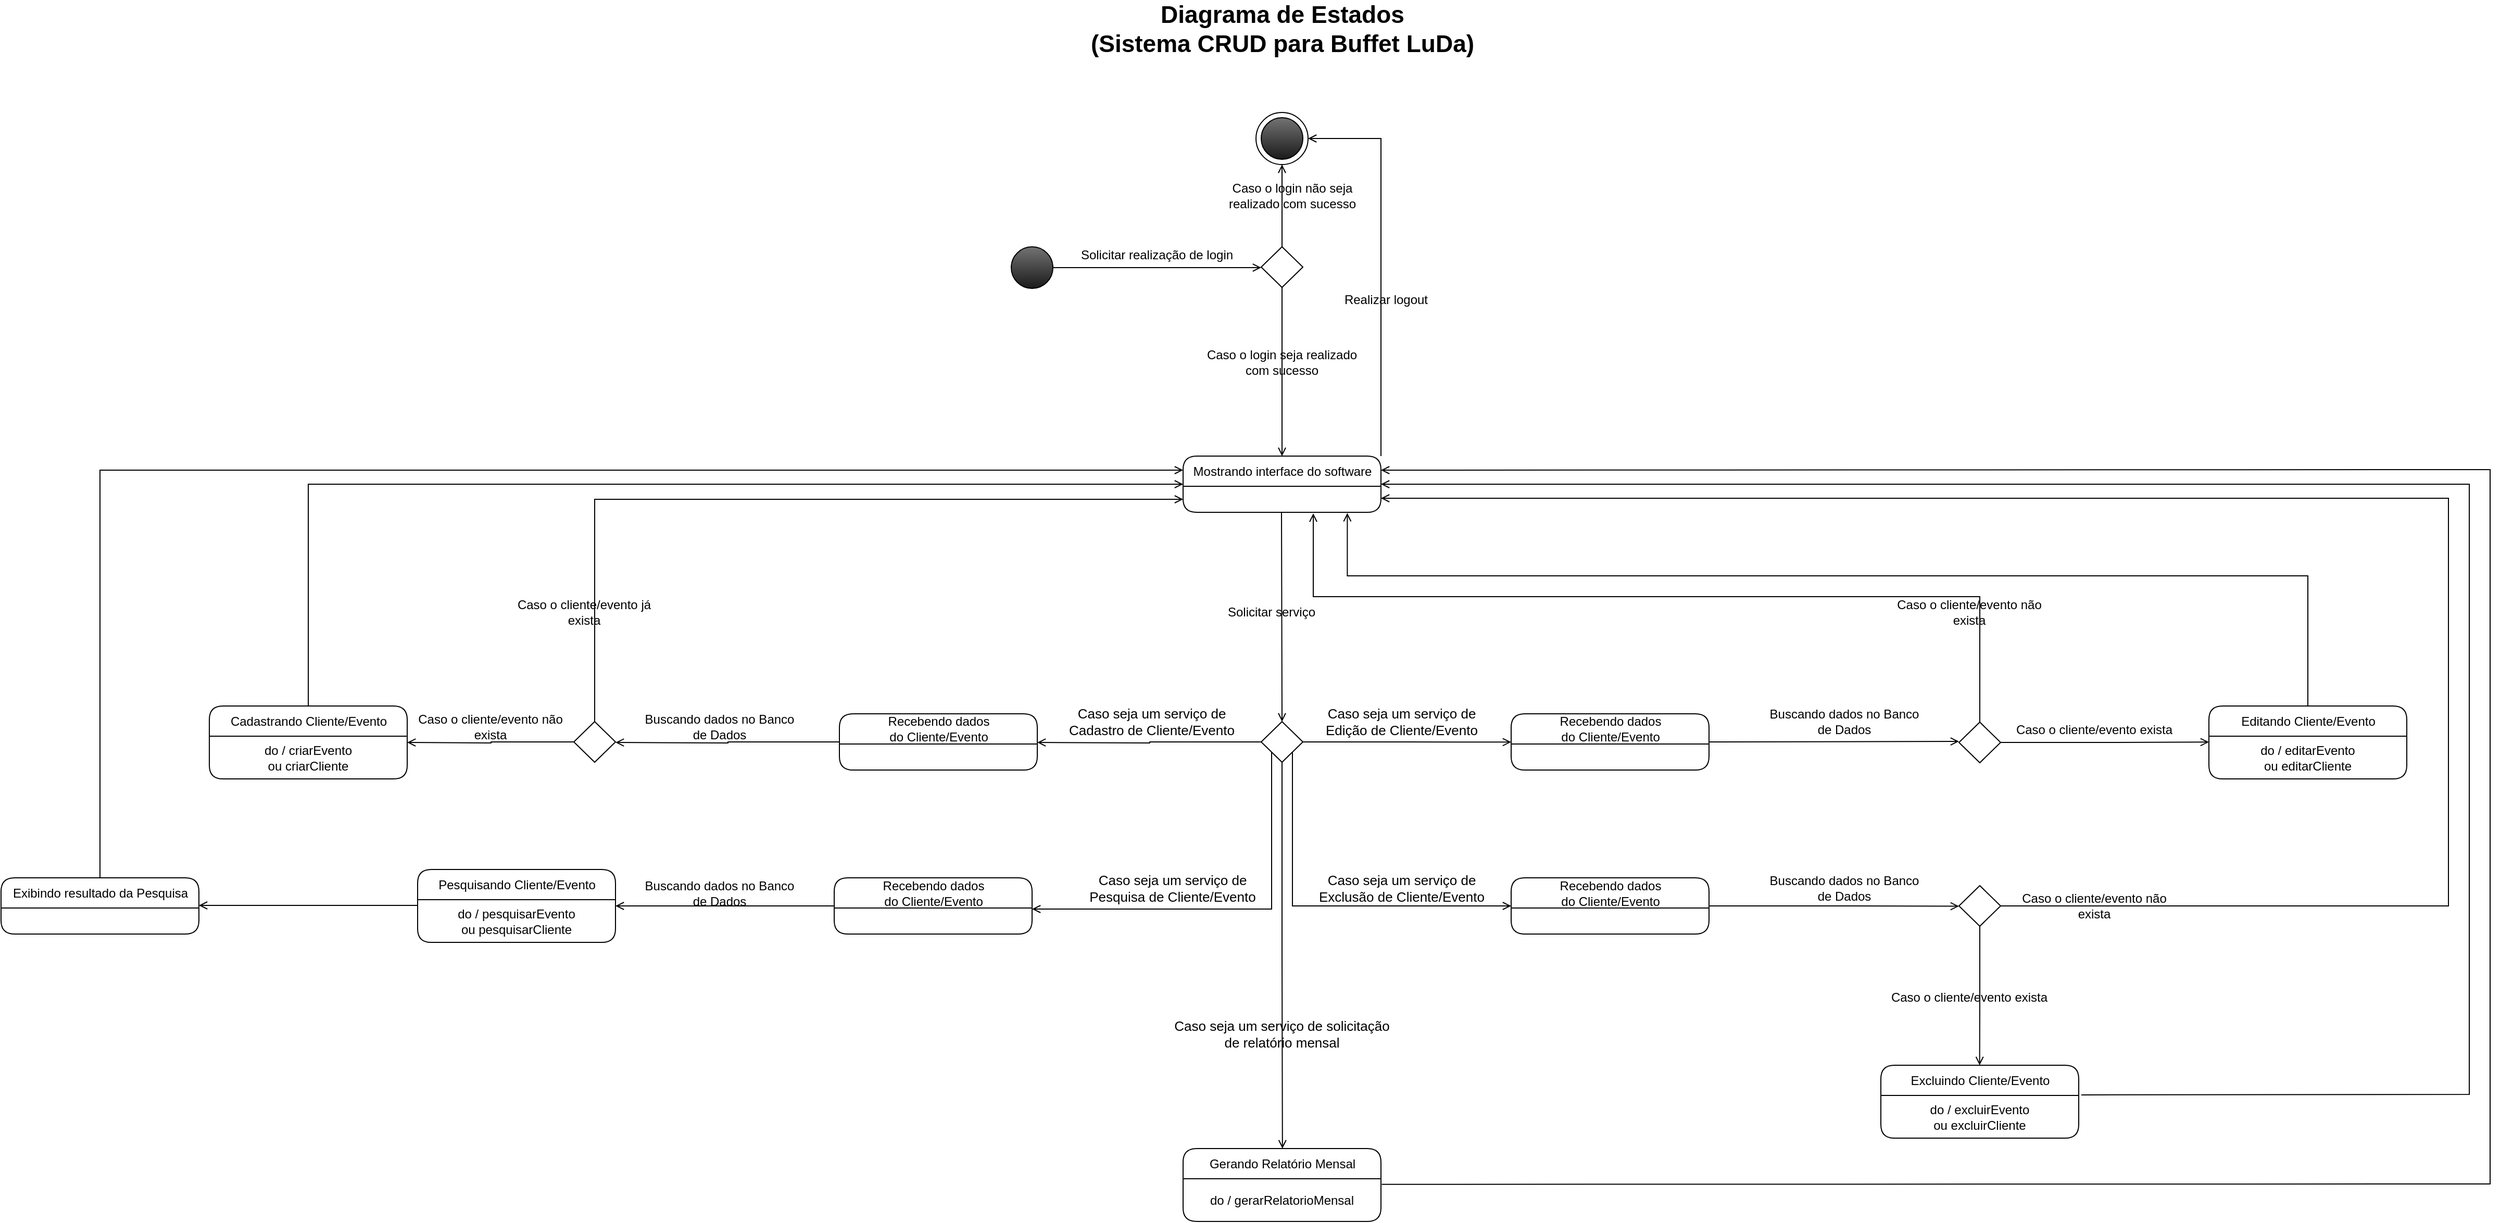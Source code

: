 <mxfile version="17.1.0"><diagram id="NqOJSUsrtixPWBbFnNDD" name="Page-1"><mxGraphModel dx="3305" dy="1910" grid="1" gridSize="10" guides="1" tooltips="1" connect="1" arrows="1" fold="1" page="1" pageScale="1" pageWidth="827" pageHeight="1169" math="0" shadow="0"><root><mxCell id="0"/><mxCell id="1" parent="0"/><mxCell id="mTXnicOLZlTA4IaRZB_3-145" style="edgeStyle=orthogonalEdgeStyle;rounded=0;orthogonalLoop=1;jettySize=auto;html=1;exitX=1;exitY=0;exitDx=0;exitDy=0;entryX=1;entryY=0.5;entryDx=0;entryDy=0;fontSize=23;endArrow=open;endFill=0;" edge="1" parent="1" source="mTXnicOLZlTA4IaRZB_3-102" target="mTXnicOLZlTA4IaRZB_3-110"><mxGeometry relative="1" as="geometry"/></mxCell><mxCell id="mTXnicOLZlTA4IaRZB_3-102" value="&lt;span style=&quot;font-weight: normal&quot;&gt;Mostrando interface do software&lt;/span&gt;" style="swimlane;fontStyle=1;align=center;verticalAlign=middle;childLayout=stackLayout;horizontal=1;startSize=29;horizontalStack=0;resizeParent=1;resizeParentMax=0;resizeLast=0;collapsible=0;marginBottom=0;html=1;rounded=1;" vertex="1" parent="1"><mxGeometry x="1425" y="735" width="190" height="54" as="geometry"/></mxCell><mxCell id="mTXnicOLZlTA4IaRZB_3-103" value="&amp;nbsp;&amp;nbsp;" style="text;html=1;strokeColor=none;fillColor=none;align=center;verticalAlign=middle;spacingLeft=4;spacingRight=4;overflow=hidden;rotatable=0;points=[[0,0.5],[1,0.5]];portConstraint=eastwest;" vertex="1" parent="mTXnicOLZlTA4IaRZB_3-102"><mxGeometry y="29" width="190" height="25" as="geometry"/></mxCell><mxCell id="mTXnicOLZlTA4IaRZB_3-104" style="edgeStyle=orthogonalEdgeStyle;rounded=0;orthogonalLoop=1;jettySize=auto;html=1;exitX=1;exitY=0.5;exitDx=0;exitDy=0;endArrow=open;endFill=0;" edge="1" parent="1" source="mTXnicOLZlTA4IaRZB_3-105"><mxGeometry relative="1" as="geometry"><mxPoint x="1500" y="554" as="targetPoint"/></mxGeometry></mxCell><mxCell id="mTXnicOLZlTA4IaRZB_3-105" value="" style="ellipse;whiteSpace=wrap;html=1;aspect=fixed;rounded=1;fillColor=#1A1A1A;gradientColor=#737373;gradientDirection=north;" vertex="1" parent="1"><mxGeometry x="1260" y="534" width="40" height="40" as="geometry"/></mxCell><mxCell id="mTXnicOLZlTA4IaRZB_3-106" style="edgeStyle=orthogonalEdgeStyle;rounded=0;orthogonalLoop=1;jettySize=auto;html=1;exitX=0.5;exitY=0;exitDx=0;exitDy=0;endArrow=open;endFill=0;entryX=0.5;entryY=1;entryDx=0;entryDy=0;" edge="1" parent="1" source="mTXnicOLZlTA4IaRZB_3-108" target="mTXnicOLZlTA4IaRZB_3-110"><mxGeometry relative="1" as="geometry"><mxPoint x="1520" y="450" as="targetPoint"/></mxGeometry></mxCell><mxCell id="mTXnicOLZlTA4IaRZB_3-144" style="edgeStyle=orthogonalEdgeStyle;rounded=0;orthogonalLoop=1;jettySize=auto;html=1;exitX=0.5;exitY=1;exitDx=0;exitDy=0;fontSize=23;endArrow=open;endFill=0;" edge="1" parent="1" source="mTXnicOLZlTA4IaRZB_3-108" target="mTXnicOLZlTA4IaRZB_3-102"><mxGeometry relative="1" as="geometry"/></mxCell><mxCell id="mTXnicOLZlTA4IaRZB_3-108" value="" style="rhombus;whiteSpace=wrap;html=1;rounded=0;fillColor=none;gradientColor=none;gradientDirection=north;" vertex="1" parent="1"><mxGeometry x="1500" y="534" width="40" height="39" as="geometry"/></mxCell><mxCell id="mTXnicOLZlTA4IaRZB_3-109" value="" style="ellipse;whiteSpace=wrap;html=1;aspect=fixed;rounded=1;fillColor=#1A1A1A;gradientColor=#737373;gradientDirection=north;" vertex="1" parent="1"><mxGeometry x="1500" y="410" width="40" height="40" as="geometry"/></mxCell><mxCell id="mTXnicOLZlTA4IaRZB_3-110" value="" style="ellipse;whiteSpace=wrap;html=1;aspect=fixed;rounded=0;fillColor=none;gradientColor=none;gradientDirection=north;" vertex="1" parent="1"><mxGeometry x="1495" y="405" width="50" height="50" as="geometry"/></mxCell><mxCell id="mTXnicOLZlTA4IaRZB_3-111" value="Solicitar realização de login" style="text;html=1;strokeColor=none;fillColor=none;align=center;verticalAlign=middle;whiteSpace=wrap;rounded=0;" vertex="1" parent="1"><mxGeometry x="1320" y="527" width="160" height="30" as="geometry"/></mxCell><mxCell id="mTXnicOLZlTA4IaRZB_3-112" value="Caso o login seja realizado com sucesso" style="text;html=1;strokeColor=none;fillColor=none;align=center;verticalAlign=middle;whiteSpace=wrap;rounded=0;" vertex="1" parent="1"><mxGeometry x="1440" y="630" width="160" height="30" as="geometry"/></mxCell><mxCell id="mTXnicOLZlTA4IaRZB_3-113" value="Caso o login não seja realizado com sucesso" style="text;html=1;strokeColor=none;fillColor=none;align=center;verticalAlign=middle;whiteSpace=wrap;rounded=0;" vertex="1" parent="1"><mxGeometry x="1450" y="470" width="160" height="30" as="geometry"/></mxCell><mxCell id="mTXnicOLZlTA4IaRZB_3-127" value="Realizar logout" style="text;html=1;strokeColor=none;fillColor=none;align=center;verticalAlign=middle;whiteSpace=wrap;rounded=0;" vertex="1" parent="1"><mxGeometry x="1540" y="570" width="160" height="30" as="geometry"/></mxCell><mxCell id="mTXnicOLZlTA4IaRZB_3-128" value="&lt;font style=&quot;font-size: 23px&quot;&gt;&lt;b&gt;Diagrama de Estados &lt;br&gt;(Sistema CRUD para Buffet LuDa)&lt;/b&gt;&lt;/font&gt;" style="text;html=1;strokeColor=none;fillColor=none;align=center;verticalAlign=middle;whiteSpace=wrap;rounded=0;fontSize=13;" vertex="1" parent="1"><mxGeometry x="1302.5" y="310" width="435" height="30" as="geometry"/></mxCell><mxCell id="mTXnicOLZlTA4IaRZB_3-140" style="edgeStyle=orthogonalEdgeStyle;rounded=0;orthogonalLoop=1;jettySize=auto;html=1;exitX=0;exitY=0.5;exitDx=0;exitDy=0;fontSize=23;endArrow=open;endFill=0;" edge="1" parent="1" source="mTXnicOLZlTA4IaRZB_3-130"><mxGeometry relative="1" as="geometry"><mxPoint x="1285" y="1010" as="targetPoint"/></mxGeometry></mxCell><mxCell id="mTXnicOLZlTA4IaRZB_3-163" style="edgeStyle=orthogonalEdgeStyle;rounded=0;orthogonalLoop=1;jettySize=auto;html=1;exitX=0;exitY=1;exitDx=0;exitDy=0;fontSize=23;endArrow=open;endFill=0;" edge="1" parent="1" source="mTXnicOLZlTA4IaRZB_3-130"><mxGeometry relative="1" as="geometry"><mxPoint x="1280" y="1170" as="targetPoint"/><Array as="points"><mxPoint x="1510" y="1170"/></Array></mxGeometry></mxCell><mxCell id="mTXnicOLZlTA4IaRZB_3-177" style="edgeStyle=orthogonalEdgeStyle;rounded=0;orthogonalLoop=1;jettySize=auto;html=1;exitX=1;exitY=0.5;exitDx=0;exitDy=0;fontSize=23;endArrow=open;endFill=0;" edge="1" parent="1" source="mTXnicOLZlTA4IaRZB_3-130"><mxGeometry relative="1" as="geometry"><mxPoint x="1740" y="1009.647" as="targetPoint"/></mxGeometry></mxCell><mxCell id="mTXnicOLZlTA4IaRZB_3-199" style="edgeStyle=orthogonalEdgeStyle;rounded=0;orthogonalLoop=1;jettySize=auto;html=1;exitX=1;exitY=1;exitDx=0;exitDy=0;entryX=0;entryY=0.5;entryDx=0;entryDy=0;fontSize=23;endArrow=open;endFill=0;" edge="1" parent="1" source="mTXnicOLZlTA4IaRZB_3-130" target="mTXnicOLZlTA4IaRZB_3-197"><mxGeometry relative="1" as="geometry"><Array as="points"><mxPoint x="1530" y="1167"/></Array></mxGeometry></mxCell><mxCell id="mTXnicOLZlTA4IaRZB_3-218" style="edgeStyle=orthogonalEdgeStyle;rounded=0;orthogonalLoop=1;jettySize=auto;html=1;exitX=0.5;exitY=1;exitDx=0;exitDy=0;fontSize=23;endArrow=open;endFill=0;" edge="1" parent="1" source="mTXnicOLZlTA4IaRZB_3-130"><mxGeometry relative="1" as="geometry"><mxPoint x="1520.412" y="1400.0" as="targetPoint"/></mxGeometry></mxCell><mxCell id="mTXnicOLZlTA4IaRZB_3-130" value="" style="rhombus;whiteSpace=wrap;html=1;rounded=0;fillColor=none;gradientColor=none;gradientDirection=north;" vertex="1" parent="1"><mxGeometry x="1500" y="990" width="40" height="39" as="geometry"/></mxCell><mxCell id="mTXnicOLZlTA4IaRZB_3-132" value="Solicitar serviço" style="text;html=1;strokeColor=none;fillColor=none;align=center;verticalAlign=middle;whiteSpace=wrap;rounded=0;" vertex="1" parent="1"><mxGeometry x="1430" y="870" width="160" height="30" as="geometry"/></mxCell><mxCell id="mTXnicOLZlTA4IaRZB_3-141" value="&lt;span style=&quot;font-size: 13px&quot;&gt;Caso seja um serviço de Cadastro de Cliente/Evento&lt;/span&gt;" style="text;html=1;strokeColor=none;fillColor=none;align=center;verticalAlign=middle;whiteSpace=wrap;rounded=0;" vertex="1" parent="1"><mxGeometry x="1310" y="970" width="170" height="40" as="geometry"/></mxCell><mxCell id="mTXnicOLZlTA4IaRZB_3-148" style="edgeStyle=orthogonalEdgeStyle;rounded=0;orthogonalLoop=1;jettySize=auto;html=1;exitX=0;exitY=0.5;exitDx=0;exitDy=0;fontSize=23;endArrow=open;endFill=0;" edge="1" parent="1" source="mTXnicOLZlTA4IaRZB_3-142"><mxGeometry relative="1" as="geometry"><mxPoint x="880" y="1010" as="targetPoint"/></mxGeometry></mxCell><mxCell id="mTXnicOLZlTA4IaRZB_3-142" value="&lt;span style=&quot;font-weight: normal&quot;&gt;Recebendo dados &lt;br&gt;do Cliente/Evento&lt;/span&gt;" style="swimlane;fontStyle=1;align=center;verticalAlign=middle;childLayout=stackLayout;horizontal=1;startSize=29;horizontalStack=0;resizeParent=1;resizeParentMax=0;resizeLast=0;collapsible=0;marginBottom=0;html=1;rounded=1;" vertex="1" parent="1"><mxGeometry x="1095" y="982.5" width="190" height="54" as="geometry"/></mxCell><mxCell id="mTXnicOLZlTA4IaRZB_3-143" value="&amp;nbsp;&amp;nbsp;" style="text;html=1;strokeColor=none;fillColor=none;align=center;verticalAlign=middle;spacingLeft=4;spacingRight=4;overflow=hidden;rotatable=0;points=[[0,0.5],[1,0.5]];portConstraint=eastwest;" vertex="1" parent="mTXnicOLZlTA4IaRZB_3-142"><mxGeometry y="29" width="190" height="25" as="geometry"/></mxCell><mxCell id="mTXnicOLZlTA4IaRZB_3-146" style="edgeStyle=orthogonalEdgeStyle;rounded=0;orthogonalLoop=1;jettySize=auto;html=1;exitX=0.5;exitY=1;exitDx=0;exitDy=0;fontSize=23;endArrow=open;endFill=0;entryX=0.5;entryY=0;entryDx=0;entryDy=0;" edge="1" parent="1" target="mTXnicOLZlTA4IaRZB_3-130"><mxGeometry relative="1" as="geometry"><mxPoint x="1519.5" y="789" as="sourcePoint"/><mxPoint x="1519.5" y="951" as="targetPoint"/></mxGeometry></mxCell><mxCell id="mTXnicOLZlTA4IaRZB_3-149" value="Buscando dados no Banco de Dados" style="text;html=1;strokeColor=none;fillColor=none;align=center;verticalAlign=middle;whiteSpace=wrap;rounded=0;" vertex="1" parent="1"><mxGeometry x="900" y="980" width="160" height="30" as="geometry"/></mxCell><mxCell id="mTXnicOLZlTA4IaRZB_3-153" style="edgeStyle=orthogonalEdgeStyle;rounded=0;orthogonalLoop=1;jettySize=auto;html=1;exitX=0;exitY=0.5;exitDx=0;exitDy=0;fontSize=23;endArrow=open;endFill=0;" edge="1" parent="1" source="mTXnicOLZlTA4IaRZB_3-150"><mxGeometry relative="1" as="geometry"><mxPoint x="680" y="1010" as="targetPoint"/></mxGeometry></mxCell><mxCell id="mTXnicOLZlTA4IaRZB_3-159" style="edgeStyle=orthogonalEdgeStyle;rounded=0;orthogonalLoop=1;jettySize=auto;html=1;exitX=0.5;exitY=0;exitDx=0;exitDy=0;entryX=0;entryY=0.5;entryDx=0;entryDy=0;fontSize=23;endArrow=open;endFill=0;" edge="1" parent="1" source="mTXnicOLZlTA4IaRZB_3-150" target="mTXnicOLZlTA4IaRZB_3-103"><mxGeometry relative="1" as="geometry"/></mxCell><mxCell id="mTXnicOLZlTA4IaRZB_3-150" value="" style="rhombus;whiteSpace=wrap;html=1;rounded=0;fillColor=none;gradientColor=none;gradientDirection=north;" vertex="1" parent="1"><mxGeometry x="840" y="990" width="40" height="39" as="geometry"/></mxCell><mxCell id="mTXnicOLZlTA4IaRZB_3-151" value="Caso o cliente/evento não exista" style="text;html=1;strokeColor=none;fillColor=none;align=center;verticalAlign=middle;whiteSpace=wrap;rounded=0;" vertex="1" parent="1"><mxGeometry x="680" y="980" width="160" height="30" as="geometry"/></mxCell><mxCell id="mTXnicOLZlTA4IaRZB_3-157" style="edgeStyle=orthogonalEdgeStyle;rounded=0;orthogonalLoop=1;jettySize=auto;html=1;exitX=0.5;exitY=0;exitDx=0;exitDy=0;entryX=0;entryY=-0.08;entryDx=0;entryDy=0;entryPerimeter=0;fontSize=23;endArrow=open;endFill=0;" edge="1" parent="1" source="mTXnicOLZlTA4IaRZB_3-155" target="mTXnicOLZlTA4IaRZB_3-103"><mxGeometry relative="1" as="geometry"/></mxCell><mxCell id="mTXnicOLZlTA4IaRZB_3-155" value="&lt;span style=&quot;font-weight: normal&quot;&gt;Cadastrando Cliente/Evento&lt;/span&gt;" style="swimlane;fontStyle=1;align=center;verticalAlign=middle;childLayout=stackLayout;horizontal=1;startSize=29;horizontalStack=0;resizeParent=1;resizeParentMax=0;resizeLast=0;collapsible=0;marginBottom=0;html=1;rounded=1;" vertex="1" parent="1"><mxGeometry x="490" y="975" width="190" height="70" as="geometry"/></mxCell><mxCell id="mTXnicOLZlTA4IaRZB_3-156" value="do / criarEvento &lt;br&gt;ou criarCliente" style="text;html=1;strokeColor=none;fillColor=none;align=center;verticalAlign=middle;spacingLeft=4;spacingRight=4;overflow=hidden;rotatable=0;points=[[0,0.5],[1,0.5]];portConstraint=eastwest;" vertex="1" parent="mTXnicOLZlTA4IaRZB_3-155"><mxGeometry y="29" width="190" height="41" as="geometry"/></mxCell><mxCell id="mTXnicOLZlTA4IaRZB_3-158" value="Caso o cliente/evento já exista" style="text;html=1;strokeColor=none;fillColor=none;align=center;verticalAlign=middle;whiteSpace=wrap;rounded=0;" vertex="1" parent="1"><mxGeometry x="770" y="870" width="160" height="30" as="geometry"/></mxCell><mxCell id="mTXnicOLZlTA4IaRZB_3-164" value="&lt;span style=&quot;font-size: 13px&quot;&gt;Caso seja um serviço de Pesquisa de Cliente/Evento&lt;/span&gt;" style="text;html=1;strokeColor=none;fillColor=none;align=center;verticalAlign=middle;whiteSpace=wrap;rounded=0;" vertex="1" parent="1"><mxGeometry x="1330" y="1130" width="170" height="40" as="geometry"/></mxCell><mxCell id="mTXnicOLZlTA4IaRZB_3-167" style="edgeStyle=orthogonalEdgeStyle;rounded=0;orthogonalLoop=1;jettySize=auto;html=1;exitX=0;exitY=0.5;exitDx=0;exitDy=0;fontSize=23;endArrow=open;endFill=0;" edge="1" parent="1" source="mTXnicOLZlTA4IaRZB_3-165"><mxGeometry relative="1" as="geometry"><mxPoint x="880" y="1167" as="targetPoint"/></mxGeometry></mxCell><mxCell id="mTXnicOLZlTA4IaRZB_3-165" value="&lt;span style=&quot;font-weight: normal&quot;&gt;Recebendo dados &lt;br&gt;do Cliente/Evento&lt;/span&gt;" style="swimlane;fontStyle=1;align=center;verticalAlign=middle;childLayout=stackLayout;horizontal=1;startSize=29;horizontalStack=0;resizeParent=1;resizeParentMax=0;resizeLast=0;collapsible=0;marginBottom=0;html=1;rounded=1;" vertex="1" parent="1"><mxGeometry x="1090" y="1140" width="190" height="54" as="geometry"/></mxCell><mxCell id="mTXnicOLZlTA4IaRZB_3-166" value="&amp;nbsp;&amp;nbsp;" style="text;html=1;strokeColor=none;fillColor=none;align=center;verticalAlign=middle;spacingLeft=4;spacingRight=4;overflow=hidden;rotatable=0;points=[[0,0.5],[1,0.5]];portConstraint=eastwest;" vertex="1" parent="mTXnicOLZlTA4IaRZB_3-165"><mxGeometry y="29" width="190" height="25" as="geometry"/></mxCell><mxCell id="mTXnicOLZlTA4IaRZB_3-169" value="&lt;span style=&quot;font-weight: 400&quot;&gt;Pesquisando Cliente/Evento&lt;/span&gt;" style="swimlane;fontStyle=1;align=center;verticalAlign=middle;childLayout=stackLayout;horizontal=1;startSize=29;horizontalStack=0;resizeParent=1;resizeParentMax=0;resizeLast=0;collapsible=0;marginBottom=0;html=1;rounded=1;" vertex="1" parent="1"><mxGeometry x="690" y="1132" width="190" height="70" as="geometry"/></mxCell><mxCell id="mTXnicOLZlTA4IaRZB_3-170" value="do / pesquisarEvento &lt;br&gt;ou pesquisarCliente" style="text;html=1;strokeColor=none;fillColor=none;align=center;verticalAlign=middle;spacingLeft=4;spacingRight=4;overflow=hidden;rotatable=0;points=[[0,0.5],[1,0.5]];portConstraint=eastwest;" vertex="1" parent="mTXnicOLZlTA4IaRZB_3-169"><mxGeometry y="29" width="190" height="41" as="geometry"/></mxCell><mxCell id="mTXnicOLZlTA4IaRZB_3-171" value="Buscando dados no Banco de Dados" style="text;html=1;strokeColor=none;fillColor=none;align=center;verticalAlign=middle;whiteSpace=wrap;rounded=0;" vertex="1" parent="1"><mxGeometry x="900" y="1140" width="160" height="30" as="geometry"/></mxCell><mxCell id="mTXnicOLZlTA4IaRZB_3-172" style="edgeStyle=orthogonalEdgeStyle;rounded=0;orthogonalLoop=1;jettySize=auto;html=1;exitX=0;exitY=0.5;exitDx=0;exitDy=0;fontSize=23;endArrow=open;endFill=0;" edge="1" parent="1"><mxGeometry relative="1" as="geometry"><mxPoint x="480" y="1166.5" as="targetPoint"/><mxPoint x="690" y="1166.5" as="sourcePoint"/></mxGeometry></mxCell><mxCell id="mTXnicOLZlTA4IaRZB_3-176" style="edgeStyle=orthogonalEdgeStyle;rounded=0;orthogonalLoop=1;jettySize=auto;html=1;exitX=0.5;exitY=0;exitDx=0;exitDy=0;entryX=0;entryY=0.25;entryDx=0;entryDy=0;fontSize=23;endArrow=open;endFill=0;" edge="1" parent="1" source="mTXnicOLZlTA4IaRZB_3-174" target="mTXnicOLZlTA4IaRZB_3-102"><mxGeometry relative="1" as="geometry"/></mxCell><mxCell id="mTXnicOLZlTA4IaRZB_3-174" value="&lt;span style=&quot;font-weight: 400&quot;&gt;Exibindo resultado da Pesquisa&lt;/span&gt;" style="swimlane;fontStyle=1;align=center;verticalAlign=middle;childLayout=stackLayout;horizontal=1;startSize=29;horizontalStack=0;resizeParent=1;resizeParentMax=0;resizeLast=0;collapsible=0;marginBottom=0;html=1;rounded=1;" vertex="1" parent="1"><mxGeometry x="290" y="1140" width="190" height="54" as="geometry"/></mxCell><mxCell id="mTXnicOLZlTA4IaRZB_3-175" value="&amp;nbsp;&amp;nbsp;" style="text;html=1;strokeColor=none;fillColor=none;align=center;verticalAlign=middle;spacingLeft=4;spacingRight=4;overflow=hidden;rotatable=0;points=[[0,0.5],[1,0.5]];portConstraint=eastwest;" vertex="1" parent="mTXnicOLZlTA4IaRZB_3-174"><mxGeometry y="29" width="190" height="25" as="geometry"/></mxCell><mxCell id="mTXnicOLZlTA4IaRZB_3-178" value="&lt;span style=&quot;font-size: 13px&quot;&gt;Caso seja um serviço de Edição de Cliente/Evento&lt;/span&gt;" style="text;html=1;strokeColor=none;fillColor=none;align=center;verticalAlign=middle;whiteSpace=wrap;rounded=0;" vertex="1" parent="1"><mxGeometry x="1545" y="970" width="180" height="40" as="geometry"/></mxCell><mxCell id="mTXnicOLZlTA4IaRZB_3-179" value="&lt;span style=&quot;font-weight: normal&quot;&gt;Recebendo dados &lt;br&gt;do Cliente/Evento&lt;/span&gt;" style="swimlane;fontStyle=1;align=center;verticalAlign=middle;childLayout=stackLayout;horizontal=1;startSize=29;horizontalStack=0;resizeParent=1;resizeParentMax=0;resizeLast=0;collapsible=0;marginBottom=0;html=1;rounded=1;" vertex="1" parent="1"><mxGeometry x="1740" y="982.5" width="190" height="54" as="geometry"/></mxCell><mxCell id="mTXnicOLZlTA4IaRZB_3-180" value="&amp;nbsp;&amp;nbsp;" style="text;html=1;strokeColor=none;fillColor=none;align=center;verticalAlign=middle;spacingLeft=4;spacingRight=4;overflow=hidden;rotatable=0;points=[[0,0.5],[1,0.5]];portConstraint=eastwest;" vertex="1" parent="mTXnicOLZlTA4IaRZB_3-179"><mxGeometry y="29" width="190" height="25" as="geometry"/></mxCell><mxCell id="mTXnicOLZlTA4IaRZB_3-185" value="" style="endArrow=open;html=1;rounded=0;fontSize=23;exitX=1;exitY=0.5;exitDx=0;exitDy=0;endFill=0;" edge="1" parent="1" source="mTXnicOLZlTA4IaRZB_3-179"><mxGeometry width="50" height="50" relative="1" as="geometry"><mxPoint x="2010" y="1020" as="sourcePoint"/><mxPoint x="2170" y="1009" as="targetPoint"/></mxGeometry></mxCell><mxCell id="mTXnicOLZlTA4IaRZB_3-186" value="Buscando dados no Banco de Dados" style="text;html=1;strokeColor=none;fillColor=none;align=center;verticalAlign=middle;whiteSpace=wrap;rounded=0;" vertex="1" parent="1"><mxGeometry x="1980" y="975" width="160" height="30" as="geometry"/></mxCell><mxCell id="mTXnicOLZlTA4IaRZB_3-189" style="edgeStyle=orthogonalEdgeStyle;rounded=0;orthogonalLoop=1;jettySize=auto;html=1;exitX=0.5;exitY=0;exitDx=0;exitDy=0;entryX=0.658;entryY=1.04;entryDx=0;entryDy=0;fontSize=23;endArrow=open;endFill=0;entryPerimeter=0;" edge="1" parent="1" source="mTXnicOLZlTA4IaRZB_3-187" target="mTXnicOLZlTA4IaRZB_3-103"><mxGeometry relative="1" as="geometry"><Array as="points"><mxPoint x="2190" y="870"/><mxPoint x="1550" y="870"/></Array></mxGeometry></mxCell><mxCell id="mTXnicOLZlTA4IaRZB_3-191" style="edgeStyle=orthogonalEdgeStyle;rounded=0;orthogonalLoop=1;jettySize=auto;html=1;exitX=1;exitY=0.5;exitDx=0;exitDy=0;fontSize=23;endArrow=open;endFill=0;" edge="1" parent="1" source="mTXnicOLZlTA4IaRZB_3-187"><mxGeometry relative="1" as="geometry"><mxPoint x="2410" y="1009.647" as="targetPoint"/></mxGeometry></mxCell><mxCell id="mTXnicOLZlTA4IaRZB_3-187" value="" style="rhombus;whiteSpace=wrap;html=1;rounded=0;fillColor=none;gradientColor=none;gradientDirection=north;" vertex="1" parent="1"><mxGeometry x="2170" y="990.5" width="40" height="39" as="geometry"/></mxCell><mxCell id="mTXnicOLZlTA4IaRZB_3-190" value="Caso o cliente/evento não exista" style="text;html=1;strokeColor=none;fillColor=none;align=center;verticalAlign=middle;whiteSpace=wrap;rounded=0;" vertex="1" parent="1"><mxGeometry x="2100" y="870" width="160" height="30" as="geometry"/></mxCell><mxCell id="mTXnicOLZlTA4IaRZB_3-192" value="Caso o cliente/evento exista" style="text;html=1;strokeColor=none;fillColor=none;align=center;verticalAlign=middle;whiteSpace=wrap;rounded=0;" vertex="1" parent="1"><mxGeometry x="2220" y="982.5" width="160" height="30" as="geometry"/></mxCell><mxCell id="mTXnicOLZlTA4IaRZB_3-195" style="edgeStyle=orthogonalEdgeStyle;rounded=0;orthogonalLoop=1;jettySize=auto;html=1;exitX=0.5;exitY=0;exitDx=0;exitDy=0;entryX=0.83;entryY=1.026;entryDx=0;entryDy=0;fontSize=23;endArrow=open;endFill=0;entryPerimeter=0;" edge="1" parent="1" source="mTXnicOLZlTA4IaRZB_3-193" target="mTXnicOLZlTA4IaRZB_3-103"><mxGeometry relative="1" as="geometry"><Array as="points"><mxPoint x="2505" y="850"/><mxPoint x="1583" y="850"/></Array></mxGeometry></mxCell><mxCell id="mTXnicOLZlTA4IaRZB_3-193" value="&lt;span style=&quot;font-weight: normal&quot;&gt;Editando Cliente/Evento&lt;/span&gt;" style="swimlane;fontStyle=1;align=center;verticalAlign=middle;childLayout=stackLayout;horizontal=1;startSize=29;horizontalStack=0;resizeParent=1;resizeParentMax=0;resizeLast=0;collapsible=0;marginBottom=0;html=1;rounded=1;" vertex="1" parent="1"><mxGeometry x="2410" y="975" width="190" height="70" as="geometry"/></mxCell><mxCell id="mTXnicOLZlTA4IaRZB_3-194" value="do / editarEvento &lt;br&gt;ou editarCliente" style="text;html=1;strokeColor=none;fillColor=none;align=center;verticalAlign=middle;spacingLeft=4;spacingRight=4;overflow=hidden;rotatable=0;points=[[0,0.5],[1,0.5]];portConstraint=eastwest;" vertex="1" parent="mTXnicOLZlTA4IaRZB_3-193"><mxGeometry y="29" width="190" height="41" as="geometry"/></mxCell><mxCell id="mTXnicOLZlTA4IaRZB_3-205" style="edgeStyle=orthogonalEdgeStyle;rounded=0;orthogonalLoop=1;jettySize=auto;html=1;exitX=1;exitY=0.5;exitDx=0;exitDy=0;fontSize=23;endArrow=open;endFill=0;" edge="1" parent="1" source="mTXnicOLZlTA4IaRZB_3-197"><mxGeometry relative="1" as="geometry"><mxPoint x="2170" y="1167.294" as="targetPoint"/></mxGeometry></mxCell><mxCell id="mTXnicOLZlTA4IaRZB_3-197" value="&lt;span style=&quot;font-weight: normal&quot;&gt;Recebendo dados &lt;br&gt;do Cliente/Evento&lt;/span&gt;" style="swimlane;fontStyle=1;align=center;verticalAlign=middle;childLayout=stackLayout;horizontal=1;startSize=29;horizontalStack=0;resizeParent=1;resizeParentMax=0;resizeLast=0;collapsible=0;marginBottom=0;html=1;rounded=1;" vertex="1" parent="1"><mxGeometry x="1740" y="1140" width="190" height="54" as="geometry"/></mxCell><mxCell id="mTXnicOLZlTA4IaRZB_3-198" value="&amp;nbsp;&amp;nbsp;" style="text;html=1;strokeColor=none;fillColor=none;align=center;verticalAlign=middle;spacingLeft=4;spacingRight=4;overflow=hidden;rotatable=0;points=[[0,0.5],[1,0.5]];portConstraint=eastwest;" vertex="1" parent="mTXnicOLZlTA4IaRZB_3-197"><mxGeometry y="29" width="190" height="25" as="geometry"/></mxCell><mxCell id="mTXnicOLZlTA4IaRZB_3-200" value="&lt;span style=&quot;font-size: 13px&quot;&gt;Caso seja um serviço de Exclusão de Cliente/Evento&lt;/span&gt;" style="text;html=1;strokeColor=none;fillColor=none;align=center;verticalAlign=middle;whiteSpace=wrap;rounded=0;" vertex="1" parent="1"><mxGeometry x="1545" y="1130" width="180" height="40" as="geometry"/></mxCell><mxCell id="mTXnicOLZlTA4IaRZB_3-210" style="edgeStyle=orthogonalEdgeStyle;rounded=0;orthogonalLoop=1;jettySize=auto;html=1;exitX=1;exitY=0.5;exitDx=0;exitDy=0;entryX=1;entryY=0.75;entryDx=0;entryDy=0;fontSize=23;endArrow=open;endFill=0;" edge="1" parent="1" source="mTXnicOLZlTA4IaRZB_3-206" target="mTXnicOLZlTA4IaRZB_3-102"><mxGeometry relative="1" as="geometry"><Array as="points"><mxPoint x="2640" y="1167"/><mxPoint x="2640" y="776"/></Array></mxGeometry></mxCell><mxCell id="mTXnicOLZlTA4IaRZB_3-212" style="edgeStyle=orthogonalEdgeStyle;rounded=0;orthogonalLoop=1;jettySize=auto;html=1;exitX=0.5;exitY=1;exitDx=0;exitDy=0;fontSize=23;endArrow=open;endFill=0;" edge="1" parent="1" source="mTXnicOLZlTA4IaRZB_3-206"><mxGeometry relative="1" as="geometry"><mxPoint x="2189.824" y="1320.0" as="targetPoint"/></mxGeometry></mxCell><mxCell id="mTXnicOLZlTA4IaRZB_3-206" value="" style="rhombus;whiteSpace=wrap;html=1;rounded=0;fillColor=none;gradientColor=none;gradientDirection=north;" vertex="1" parent="1"><mxGeometry x="2170" y="1147.5" width="40" height="39" as="geometry"/></mxCell><mxCell id="mTXnicOLZlTA4IaRZB_3-207" value="Buscando dados no Banco de Dados" style="text;html=1;strokeColor=none;fillColor=none;align=center;verticalAlign=middle;whiteSpace=wrap;rounded=0;" vertex="1" parent="1"><mxGeometry x="1980" y="1135" width="160" height="30" as="geometry"/></mxCell><mxCell id="mTXnicOLZlTA4IaRZB_3-209" value="Caso o cliente/evento não exista" style="text;html=1;strokeColor=none;fillColor=none;align=center;verticalAlign=middle;whiteSpace=wrap;rounded=0;" vertex="1" parent="1"><mxGeometry x="2220" y="1152" width="160" height="30" as="geometry"/></mxCell><mxCell id="mTXnicOLZlTA4IaRZB_3-213" value="Caso o cliente/evento exista" style="text;html=1;strokeColor=none;fillColor=none;align=center;verticalAlign=middle;whiteSpace=wrap;rounded=0;" vertex="1" parent="1"><mxGeometry x="2100" y="1240" width="160" height="30" as="geometry"/></mxCell><mxCell id="mTXnicOLZlTA4IaRZB_3-214" value="&lt;span style=&quot;font-weight: normal&quot;&gt;Excluindo Cliente/Evento&lt;/span&gt;" style="swimlane;fontStyle=1;align=center;verticalAlign=middle;childLayout=stackLayout;horizontal=1;startSize=29;horizontalStack=0;resizeParent=1;resizeParentMax=0;resizeLast=0;collapsible=0;marginBottom=0;html=1;rounded=1;" vertex="1" parent="1"><mxGeometry x="2095" y="1320" width="190" height="70" as="geometry"/></mxCell><mxCell id="mTXnicOLZlTA4IaRZB_3-215" value="do / excluirEvento &lt;br&gt;ou excluirCliente" style="text;html=1;strokeColor=none;fillColor=none;align=center;verticalAlign=middle;spacingLeft=4;spacingRight=4;overflow=hidden;rotatable=0;points=[[0,0.5],[1,0.5]];portConstraint=eastwest;" vertex="1" parent="mTXnicOLZlTA4IaRZB_3-214"><mxGeometry y="29" width="190" height="41" as="geometry"/></mxCell><mxCell id="mTXnicOLZlTA4IaRZB_3-217" value="" style="endArrow=open;html=1;rounded=0;fontSize=23;exitX=1.013;exitY=-0.013;exitDx=0;exitDy=0;exitPerimeter=0;entryX=1;entryY=0.5;entryDx=0;entryDy=0;endFill=0;" edge="1" parent="1" source="mTXnicOLZlTA4IaRZB_3-215" target="mTXnicOLZlTA4IaRZB_3-102"><mxGeometry width="50" height="50" relative="1" as="geometry"><mxPoint x="2430" y="1320" as="sourcePoint"/><mxPoint x="2480" y="1270" as="targetPoint"/><Array as="points"><mxPoint x="2660" y="1348"/><mxPoint x="2660" y="762"/></Array></mxGeometry></mxCell><mxCell id="mTXnicOLZlTA4IaRZB_3-219" value="&lt;span style=&quot;font-size: 13px&quot;&gt;Caso seja um serviço de solicitação de relatório mensal&lt;/span&gt;" style="text;html=1;strokeColor=none;fillColor=none;align=center;verticalAlign=middle;whiteSpace=wrap;rounded=0;" vertex="1" parent="1"><mxGeometry x="1415" y="1270" width="210" height="40" as="geometry"/></mxCell><mxCell id="mTXnicOLZlTA4IaRZB_3-220" value="&lt;span style=&quot;font-weight: 400&quot;&gt;Gerando Relatório Mensal&lt;/span&gt;" style="swimlane;fontStyle=1;align=center;verticalAlign=middle;childLayout=stackLayout;horizontal=1;startSize=29;horizontalStack=0;resizeParent=1;resizeParentMax=0;resizeLast=0;collapsible=0;marginBottom=0;html=1;rounded=1;" vertex="1" parent="1"><mxGeometry x="1425" y="1400" width="190" height="70" as="geometry"/></mxCell><mxCell id="mTXnicOLZlTA4IaRZB_3-221" value="do / gerarRelatorioMensal" style="text;html=1;strokeColor=none;fillColor=none;align=center;verticalAlign=middle;spacingLeft=4;spacingRight=4;overflow=hidden;rotatable=0;points=[[0,0.5],[1,0.5]];portConstraint=eastwest;" vertex="1" parent="mTXnicOLZlTA4IaRZB_3-220"><mxGeometry y="29" width="190" height="41" as="geometry"/></mxCell><mxCell id="mTXnicOLZlTA4IaRZB_3-222" value="" style="endArrow=open;html=1;rounded=0;fontSize=23;exitX=1.004;exitY=0.131;exitDx=0;exitDy=0;exitPerimeter=0;entryX=1;entryY=0.25;entryDx=0;entryDy=0;endFill=0;" edge="1" parent="1" source="mTXnicOLZlTA4IaRZB_3-221" target="mTXnicOLZlTA4IaRZB_3-102"><mxGeometry width="50" height="50" relative="1" as="geometry"><mxPoint x="1690" y="1450" as="sourcePoint"/><mxPoint x="1740" y="1400" as="targetPoint"/><Array as="points"><mxPoint x="2680" y="1434"/><mxPoint x="2680" y="748"/></Array></mxGeometry></mxCell></root></mxGraphModel></diagram></mxfile>